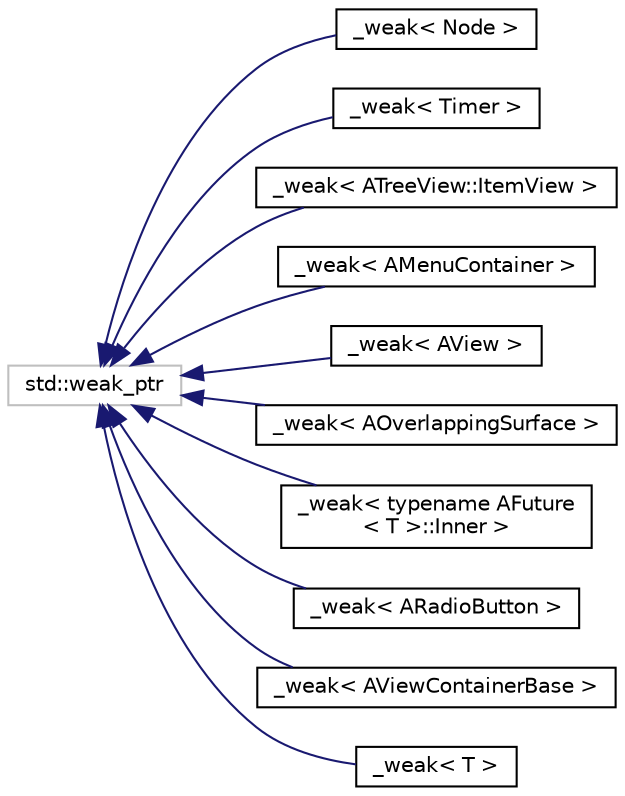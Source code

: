 digraph "Graphical Class Hierarchy"
{
 // LATEX_PDF_SIZE
  edge [fontname="Helvetica",fontsize="10",labelfontname="Helvetica",labelfontsize="10"];
  node [fontname="Helvetica",fontsize="10",shape=record];
  rankdir="LR";
  Node1285 [label="std::weak_ptr",height=0.2,width=0.4,color="grey75", fillcolor="white", style="filled",tooltip=" "];
  Node1285 -> Node0 [dir="back",color="midnightblue",fontsize="10",style="solid",fontname="Helvetica"];
  Node0 [label="_weak\< Node \>",height=0.2,width=0.4,color="black", fillcolor="white", style="filled",URL="$struct__weak.html",tooltip=" "];
  Node1285 -> Node1287 [dir="back",color="midnightblue",fontsize="10",style="solid",fontname="Helvetica"];
  Node1287 [label="_weak\< Timer \>",height=0.2,width=0.4,color="black", fillcolor="white", style="filled",URL="$struct__weak.html",tooltip=" "];
  Node1285 -> Node1288 [dir="back",color="midnightblue",fontsize="10",style="solid",fontname="Helvetica"];
  Node1288 [label="_weak\< ATreeView::ItemView \>",height=0.2,width=0.4,color="black", fillcolor="white", style="filled",URL="$struct__weak.html",tooltip=" "];
  Node1285 -> Node1289 [dir="back",color="midnightblue",fontsize="10",style="solid",fontname="Helvetica"];
  Node1289 [label="_weak\< AMenuContainer \>",height=0.2,width=0.4,color="black", fillcolor="white", style="filled",URL="$struct__weak.html",tooltip=" "];
  Node1285 -> Node1290 [dir="back",color="midnightblue",fontsize="10",style="solid",fontname="Helvetica"];
  Node1290 [label="_weak\< AView \>",height=0.2,width=0.4,color="black", fillcolor="white", style="filled",URL="$struct__weak.html",tooltip=" "];
  Node1285 -> Node1291 [dir="back",color="midnightblue",fontsize="10",style="solid",fontname="Helvetica"];
  Node1291 [label="_weak\< AOverlappingSurface \>",height=0.2,width=0.4,color="black", fillcolor="white", style="filled",URL="$struct__weak.html",tooltip=" "];
  Node1285 -> Node1292 [dir="back",color="midnightblue",fontsize="10",style="solid",fontname="Helvetica"];
  Node1292 [label="_weak\< typename AFuture\l\< T \>::Inner \>",height=0.2,width=0.4,color="black", fillcolor="white", style="filled",URL="$struct__weak.html",tooltip=" "];
  Node1285 -> Node1293 [dir="back",color="midnightblue",fontsize="10",style="solid",fontname="Helvetica"];
  Node1293 [label="_weak\< ARadioButton \>",height=0.2,width=0.4,color="black", fillcolor="white", style="filled",URL="$struct__weak.html",tooltip=" "];
  Node1285 -> Node1294 [dir="back",color="midnightblue",fontsize="10",style="solid",fontname="Helvetica"];
  Node1294 [label="_weak\< AViewContainerBase \>",height=0.2,width=0.4,color="black", fillcolor="white", style="filled",URL="$struct__weak.html",tooltip=" "];
  Node1285 -> Node1295 [dir="back",color="midnightblue",fontsize="10",style="solid",fontname="Helvetica"];
  Node1295 [label="_weak\< T \>",height=0.2,width=0.4,color="black", fillcolor="white", style="filled",URL="$struct__weak.html",tooltip="An std::weak_ptr with AUI extensions."];
}
